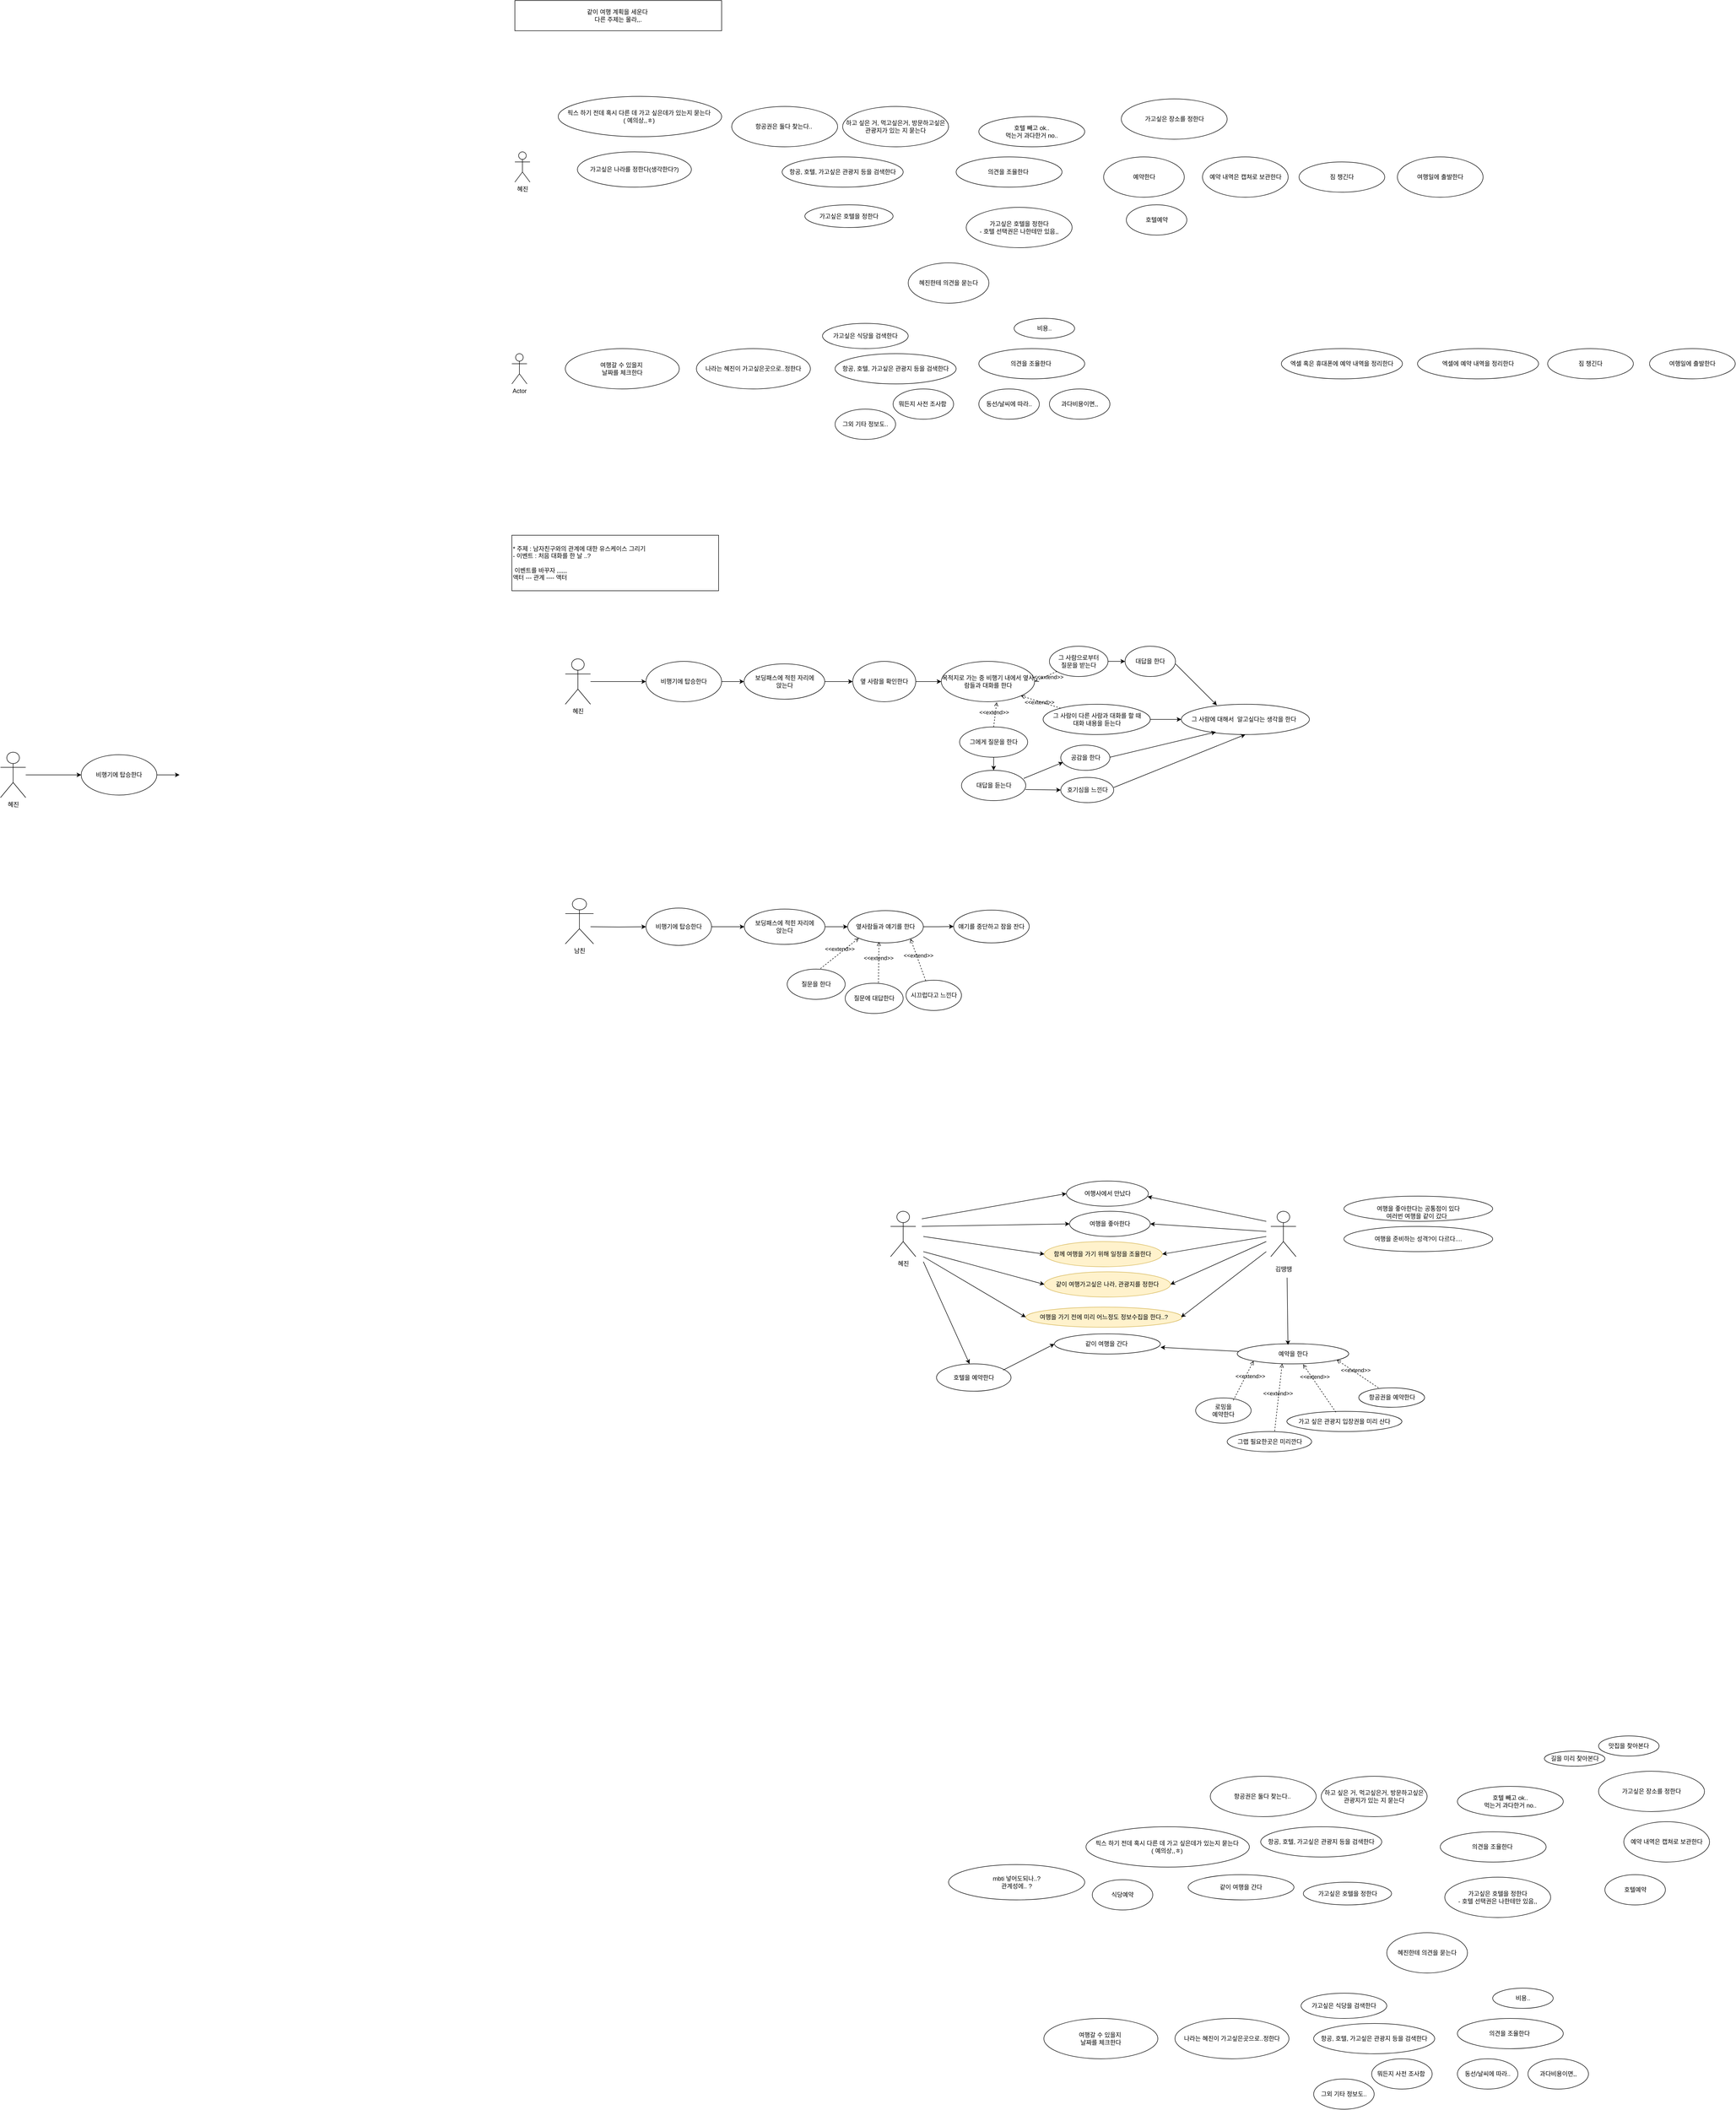 <mxfile version="21.7.5" type="github">
  <diagram name="페이지-1" id="k2FcLoicwnxRyfrrzRYV">
    <mxGraphModel dx="3382" dy="925" grid="1" gridSize="10" guides="1" tooltips="1" connect="1" arrows="1" fold="1" page="1" pageScale="1" pageWidth="827" pageHeight="1169" math="0" shadow="0">
      <root>
        <mxCell id="0" />
        <mxCell id="1" parent="0" />
        <mxCell id="rPYXtISZH8Ec6PWSo8-g-1" value="혜진" style="shape=umlActor;verticalLabelPosition=bottom;verticalAlign=top;html=1;outlineConnect=0;" parent="1" vertex="1">
          <mxGeometry x="20" y="540" width="30" height="60" as="geometry" />
        </mxCell>
        <mxCell id="rPYXtISZH8Ec6PWSo8-g-2" value="Actor" style="shape=umlActor;verticalLabelPosition=bottom;verticalAlign=top;html=1;outlineConnect=0;" parent="1" vertex="1">
          <mxGeometry x="14" y="940" width="30" height="60" as="geometry" />
        </mxCell>
        <mxCell id="RUqWmiBKXHMPYA4MpKj5-1" value="가고싶은 나라를 정한다(생각한다?)" style="ellipse;whiteSpace=wrap;html=1;" parent="1" vertex="1">
          <mxGeometry x="144" y="540" width="226" height="70" as="geometry" />
        </mxCell>
        <mxCell id="RUqWmiBKXHMPYA4MpKj5-2" value="가고싶은 호텔을 정한다&lt;br&gt;- 호텔 선택권은 나한테만 있음,," style="ellipse;whiteSpace=wrap;html=1;" parent="1" vertex="1">
          <mxGeometry x="915" y="650" width="210" height="80" as="geometry" />
        </mxCell>
        <mxCell id="RUqWmiBKXHMPYA4MpKj5-3" value="같이 여행 계획을 세운다&amp;nbsp;&lt;br&gt;다른 주제는 몰라,,." style="rounded=0;whiteSpace=wrap;html=1;" parent="1" vertex="1">
          <mxGeometry x="20" y="240" width="410" height="60" as="geometry" />
        </mxCell>
        <mxCell id="RUqWmiBKXHMPYA4MpKj5-4" value="항공권은 둘다 찾는다..&amp;nbsp;" style="ellipse;whiteSpace=wrap;html=1;" parent="1" vertex="1">
          <mxGeometry x="450" y="450" width="210" height="80" as="geometry" />
        </mxCell>
        <mxCell id="RUqWmiBKXHMPYA4MpKj5-5" value="가고싶은 호텔을 정한다" style="ellipse;whiteSpace=wrap;html=1;" parent="1" vertex="1">
          <mxGeometry x="595" y="645" width="175" height="45" as="geometry" />
        </mxCell>
        <mxCell id="RUqWmiBKXHMPYA4MpKj5-6" value="가고싶은 장소를 정한다" style="ellipse;whiteSpace=wrap;html=1;" parent="1" vertex="1">
          <mxGeometry x="1222.5" y="435" width="210" height="80" as="geometry" />
        </mxCell>
        <mxCell id="RUqWmiBKXHMPYA4MpKj5-7" value="하고 싶은 거, 먹고싶은거, 방문하고싶은 관광지가 있는 지 묻는다" style="ellipse;whiteSpace=wrap;html=1;" parent="1" vertex="1">
          <mxGeometry x="670" y="450" width="210" height="80" as="geometry" />
        </mxCell>
        <mxCell id="RUqWmiBKXHMPYA4MpKj5-8" value="픽스 하기 전데 혹시 다른 데 가고 싶은데가 있는지 묻는다&amp;nbsp;&lt;br&gt;( 예의상,,ㅎ)&amp;nbsp;" style="ellipse;whiteSpace=wrap;html=1;" parent="1" vertex="1">
          <mxGeometry x="106" y="430" width="324" height="80" as="geometry" />
        </mxCell>
        <mxCell id="RUqWmiBKXHMPYA4MpKj5-9" value="여행일에 출발한다" style="ellipse;whiteSpace=wrap;html=1;" parent="1" vertex="1">
          <mxGeometry x="1770" y="550" width="170" height="80" as="geometry" />
        </mxCell>
        <mxCell id="vMS1KnMsAedpwqnBsjD3-1" value="의견을 조율한다&amp;nbsp;" style="ellipse;whiteSpace=wrap;html=1;" parent="1" vertex="1">
          <mxGeometry x="895" y="550" width="210" height="60" as="geometry" />
        </mxCell>
        <mxCell id="vMS1KnMsAedpwqnBsjD3-2" value="항공, 호텔, 가고싶은 관광지 등을 검색한다" style="ellipse;whiteSpace=wrap;html=1;" parent="1" vertex="1">
          <mxGeometry x="550" y="550" width="240" height="60" as="geometry" />
        </mxCell>
        <mxCell id="vMS1KnMsAedpwqnBsjD3-3" value="예약한다" style="ellipse;whiteSpace=wrap;html=1;" parent="1" vertex="1">
          <mxGeometry x="1187.5" y="550" width="160" height="80" as="geometry" />
        </mxCell>
        <mxCell id="vMS1KnMsAedpwqnBsjD3-4" value="여행갈 수 있을지&amp;nbsp;&lt;br&gt;날짜를 체크한다" style="ellipse;whiteSpace=wrap;html=1;" parent="1" vertex="1">
          <mxGeometry x="120" y="930" width="226" height="80" as="geometry" />
        </mxCell>
        <mxCell id="vMS1KnMsAedpwqnBsjD3-5" value="나라는 혜진이 가고싶은곳으로..정한다" style="ellipse;whiteSpace=wrap;html=1;" parent="1" vertex="1">
          <mxGeometry x="380" y="930" width="226" height="80" as="geometry" />
        </mxCell>
        <mxCell id="vMS1KnMsAedpwqnBsjD3-6" value="항공, 호텔, 가고싶은 관광지 등을 검색한다" style="ellipse;whiteSpace=wrap;html=1;" parent="1" vertex="1">
          <mxGeometry x="655" y="940" width="240" height="60" as="geometry" />
        </mxCell>
        <mxCell id="vMS1KnMsAedpwqnBsjD3-7" value="가고싶은 식당을 검색한다" style="ellipse;whiteSpace=wrap;html=1;" parent="1" vertex="1">
          <mxGeometry x="630" y="880" width="170" height="50" as="geometry" />
        </mxCell>
        <mxCell id="vMS1KnMsAedpwqnBsjD3-8" value="혜진한테 의견을 묻는다" style="ellipse;whiteSpace=wrap;html=1;" parent="1" vertex="1">
          <mxGeometry x="800" y="760" width="160" height="80" as="geometry" />
        </mxCell>
        <mxCell id="vMS1KnMsAedpwqnBsjD3-9" value="예약을 한다" style="ellipse;whiteSpace=wrap;html=1;" parent="1" vertex="1">
          <mxGeometry x="1452.5" y="2902.52" width="221" height="40" as="geometry" />
        </mxCell>
        <mxCell id="vMS1KnMsAedpwqnBsjD3-10" value="엑셀 혹은 휴대폰에 예약 내역을 정리한다" style="ellipse;whiteSpace=wrap;html=1;" parent="1" vertex="1">
          <mxGeometry x="1540" y="930" width="240" height="60" as="geometry" />
        </mxCell>
        <mxCell id="vMS1KnMsAedpwqnBsjD3-11" value="엑셀에 예약 내역을 정리한다" style="ellipse;whiteSpace=wrap;html=1;" parent="1" vertex="1">
          <mxGeometry x="1810" y="930" width="240" height="60" as="geometry" />
        </mxCell>
        <mxCell id="vMS1KnMsAedpwqnBsjD3-12" value="그외 기타 정보도.." style="ellipse;whiteSpace=wrap;html=1;" parent="1" vertex="1">
          <mxGeometry x="655" y="1050" width="120" height="60" as="geometry" />
        </mxCell>
        <mxCell id="vMS1KnMsAedpwqnBsjD3-13" value="로밍을 &lt;br&gt;예약한다" style="ellipse;whiteSpace=wrap;html=1;" parent="1" vertex="1">
          <mxGeometry x="1370" y="3010" width="110" height="50" as="geometry" />
        </mxCell>
        <mxCell id="vMS1KnMsAedpwqnBsjD3-14" value="항공권을 예약한다" style="ellipse;whiteSpace=wrap;html=1;" parent="1" vertex="1">
          <mxGeometry x="1693.5" y="2990" width="130.5" height="38.5" as="geometry" />
        </mxCell>
        <mxCell id="vMS1KnMsAedpwqnBsjD3-15" value="식당예약" style="ellipse;whiteSpace=wrap;html=1;" parent="1" vertex="1">
          <mxGeometry x="1165.01" y="3965" width="120" height="60" as="geometry" />
        </mxCell>
        <mxCell id="vMS1KnMsAedpwqnBsjD3-16" value="가고 싶은 관광지 입장권을 미리 산다" style="ellipse;whiteSpace=wrap;html=1;" parent="1" vertex="1">
          <mxGeometry x="1550.87" y="3036.68" width="228.13" height="40" as="geometry" />
        </mxCell>
        <mxCell id="vMS1KnMsAedpwqnBsjD3-17" value="호텔예약" style="ellipse;whiteSpace=wrap;html=1;" parent="1" vertex="1">
          <mxGeometry x="1232.5" y="645" width="120" height="60" as="geometry" />
        </mxCell>
        <mxCell id="vMS1KnMsAedpwqnBsjD3-18" value="의견을 조율한다&amp;nbsp;" style="ellipse;whiteSpace=wrap;html=1;" parent="1" vertex="1">
          <mxGeometry x="940" y="930" width="210" height="60" as="geometry" />
        </mxCell>
        <mxCell id="vMS1KnMsAedpwqnBsjD3-19" value="동선/날씨에 따라.." style="ellipse;whiteSpace=wrap;html=1;" parent="1" vertex="1">
          <mxGeometry x="940" y="1010" width="120" height="60" as="geometry" />
        </mxCell>
        <mxCell id="vMS1KnMsAedpwqnBsjD3-20" value="과다비용이면,," style="ellipse;whiteSpace=wrap;html=1;" parent="1" vertex="1">
          <mxGeometry x="1080" y="1010" width="120" height="60" as="geometry" />
        </mxCell>
        <mxCell id="vMS1KnMsAedpwqnBsjD3-21" value="비용.." style="ellipse;whiteSpace=wrap;html=1;" parent="1" vertex="1">
          <mxGeometry x="1010" y="870" width="120" height="40" as="geometry" />
        </mxCell>
        <mxCell id="vMS1KnMsAedpwqnBsjD3-22" value="뭐든지 사전 조사함&amp;nbsp;" style="ellipse;whiteSpace=wrap;html=1;" parent="1" vertex="1">
          <mxGeometry x="770" y="1010" width="120" height="60" as="geometry" />
        </mxCell>
        <mxCell id="vMS1KnMsAedpwqnBsjD3-23" value="예약 내역은 캡쳐로 보관한다" style="ellipse;whiteSpace=wrap;html=1;" parent="1" vertex="1">
          <mxGeometry x="1383.5" y="550" width="170" height="80" as="geometry" />
        </mxCell>
        <mxCell id="vMS1KnMsAedpwqnBsjD3-25" value="그랩 필요한곳은 미리깐다" style="ellipse;whiteSpace=wrap;html=1;" parent="1" vertex="1">
          <mxGeometry x="1432.5" y="3076.68" width="167.5" height="40" as="geometry" />
        </mxCell>
        <mxCell id="vMS1KnMsAedpwqnBsjD3-26" value="호텔 빼고 ok..&lt;br&gt;먹는거 과다한거 no.." style="ellipse;whiteSpace=wrap;html=1;" parent="1" vertex="1">
          <mxGeometry x="940" y="470" width="210" height="60" as="geometry" />
        </mxCell>
        <mxCell id="vMS1KnMsAedpwqnBsjD3-27" value="여행일에 출발한다" style="ellipse;whiteSpace=wrap;html=1;" parent="1" vertex="1">
          <mxGeometry x="2270" y="930" width="170" height="60" as="geometry" />
        </mxCell>
        <mxCell id="vMS1KnMsAedpwqnBsjD3-28" value="짐 챙긴다" style="ellipse;whiteSpace=wrap;html=1;" parent="1" vertex="1">
          <mxGeometry x="2068" y="930" width="170" height="60" as="geometry" />
        </mxCell>
        <mxCell id="vMS1KnMsAedpwqnBsjD3-29" value="짐 챙긴다" style="ellipse;whiteSpace=wrap;html=1;" parent="1" vertex="1">
          <mxGeometry x="1575" y="560" width="170" height="60" as="geometry" />
        </mxCell>
        <mxCell id="hGHFwsr7ka3LELT5JHu7-14" value="" style="edgeStyle=orthogonalEdgeStyle;rounded=0;orthogonalLoop=1;jettySize=auto;html=1;" parent="1" source="hGHFwsr7ka3LELT5JHu7-1" target="hGHFwsr7ka3LELT5JHu7-7" edge="1">
          <mxGeometry relative="1" as="geometry" />
        </mxCell>
        <mxCell id="hGHFwsr7ka3LELT5JHu7-1" value="혜진" style="shape=umlActor;verticalLabelPosition=bottom;verticalAlign=top;html=1;outlineConnect=0;" parent="1" vertex="1">
          <mxGeometry x="120" y="1545" width="50" height="90" as="geometry" />
        </mxCell>
        <mxCell id="hGHFwsr7ka3LELT5JHu7-3" value="* 주제 : 남자친구와의 관계에 대한 유스케이스 그리기&amp;nbsp;&lt;br&gt;- 이벤트 : 처음 대화를 한 날 ..?&lt;br&gt;&lt;br&gt;&amp;nbsp;이벤트를 바꾸자 ,,,,,,&amp;nbsp;&lt;br&gt;액터 --- 관계 ---- 액터&amp;nbsp;&lt;br&gt;" style="rounded=0;whiteSpace=wrap;html=1;align=left;" parent="1" vertex="1">
          <mxGeometry x="14" y="1300" width="410" height="110" as="geometry" />
        </mxCell>
        <mxCell id="hGHFwsr7ka3LELT5JHu7-51" value="" style="edgeStyle=orthogonalEdgeStyle;rounded=0;orthogonalLoop=1;jettySize=auto;html=1;" parent="1" source="hGHFwsr7ka3LELT5JHu7-4" target="hGHFwsr7ka3LELT5JHu7-39" edge="1">
          <mxGeometry relative="1" as="geometry" />
        </mxCell>
        <mxCell id="hGHFwsr7ka3LELT5JHu7-4" value="보딩패스에 적힌 자리에&lt;br&gt;앉는다" style="ellipse;whiteSpace=wrap;html=1;" parent="1" vertex="1">
          <mxGeometry x="474.5" y="1555" width="160" height="70" as="geometry" />
        </mxCell>
        <mxCell id="hGHFwsr7ka3LELT5JHu7-6" value="목적지로 가는 중 비행기 내에서 옆사람들과 대화를 한다" style="ellipse;whiteSpace=wrap;html=1;" parent="1" vertex="1">
          <mxGeometry x="865.63" y="1550" width="185" height="80" as="geometry" />
        </mxCell>
        <mxCell id="hGHFwsr7ka3LELT5JHu7-12" value="" style="edgeStyle=orthogonalEdgeStyle;rounded=0;orthogonalLoop=1;jettySize=auto;html=1;" parent="1" source="hGHFwsr7ka3LELT5JHu7-7" target="hGHFwsr7ka3LELT5JHu7-4" edge="1">
          <mxGeometry relative="1" as="geometry" />
        </mxCell>
        <mxCell id="hGHFwsr7ka3LELT5JHu7-7" value="비행기에 탑승한다" style="ellipse;whiteSpace=wrap;html=1;" parent="1" vertex="1">
          <mxGeometry x="280" y="1550" width="150" height="80" as="geometry" />
        </mxCell>
        <mxCell id="hGHFwsr7ka3LELT5JHu7-30" value="" style="edgeStyle=orthogonalEdgeStyle;rounded=0;orthogonalLoop=1;jettySize=auto;html=1;" parent="1" source="hGHFwsr7ka3LELT5JHu7-10" target="hGHFwsr7ka3LELT5JHu7-17" edge="1">
          <mxGeometry relative="1" as="geometry" />
        </mxCell>
        <mxCell id="hGHFwsr7ka3LELT5JHu7-10" value="그에게 질문을 한다" style="ellipse;whiteSpace=wrap;html=1;" parent="1" vertex="1">
          <mxGeometry x="901.88" y="1680" width="135" height="60" as="geometry" />
        </mxCell>
        <mxCell id="hGHFwsr7ka3LELT5JHu7-11" value="남친" style="shape=umlActor;verticalLabelPosition=bottom;verticalAlign=top;html=1;outlineConnect=0;" parent="1" vertex="1">
          <mxGeometry x="120" y="2020" width="56" height="90" as="geometry" />
        </mxCell>
        <mxCell id="hGHFwsr7ka3LELT5JHu7-17" value="대답을 듣는다" style="ellipse;whiteSpace=wrap;html=1;" parent="1" vertex="1">
          <mxGeometry x="905.63" y="1766" width="127.5" height="60" as="geometry" />
        </mxCell>
        <mxCell id="hGHFwsr7ka3LELT5JHu7-18" value="공감을 한다" style="ellipse;whiteSpace=wrap;html=1;" parent="1" vertex="1">
          <mxGeometry x="1102.5" y="1716" width="97.5" height="50" as="geometry" />
        </mxCell>
        <mxCell id="hGHFwsr7ka3LELT5JHu7-19" value="호기심을 느낀다" style="ellipse;whiteSpace=wrap;html=1;" parent="1" vertex="1">
          <mxGeometry x="1102.5" y="1780" width="105" height="50" as="geometry" />
        </mxCell>
        <mxCell id="hGHFwsr7ka3LELT5JHu7-20" value="" style="edgeStyle=orthogonalEdgeStyle;rounded=0;orthogonalLoop=1;jettySize=auto;html=1;" parent="1" target="hGHFwsr7ka3LELT5JHu7-25" edge="1">
          <mxGeometry relative="1" as="geometry">
            <mxPoint x="170" y="2076" as="sourcePoint" />
          </mxGeometry>
        </mxCell>
        <mxCell id="hGHFwsr7ka3LELT5JHu7-21" value="" style="edgeStyle=orthogonalEdgeStyle;rounded=0;orthogonalLoop=1;jettySize=auto;html=1;" parent="1" source="hGHFwsr7ka3LELT5JHu7-22" target="hGHFwsr7ka3LELT5JHu7-23" edge="1">
          <mxGeometry relative="1" as="geometry" />
        </mxCell>
        <mxCell id="hGHFwsr7ka3LELT5JHu7-22" value="보딩패스에 적힌 자리에&lt;br&gt;앉는다" style="ellipse;whiteSpace=wrap;html=1;" parent="1" vertex="1">
          <mxGeometry x="475" y="2041" width="160" height="70" as="geometry" />
        </mxCell>
        <mxCell id="hGHFwsr7ka3LELT5JHu7-53" value="" style="edgeStyle=orthogonalEdgeStyle;rounded=0;orthogonalLoop=1;jettySize=auto;html=1;" parent="1" source="hGHFwsr7ka3LELT5JHu7-23" target="hGHFwsr7ka3LELT5JHu7-31" edge="1">
          <mxGeometry relative="1" as="geometry" />
        </mxCell>
        <mxCell id="hGHFwsr7ka3LELT5JHu7-23" value="옆사람들과 얘기를 한다" style="ellipse;whiteSpace=wrap;html=1;" parent="1" vertex="1">
          <mxGeometry x="680" y="2044" width="150" height="64" as="geometry" />
        </mxCell>
        <mxCell id="hGHFwsr7ka3LELT5JHu7-24" value="" style="edgeStyle=orthogonalEdgeStyle;rounded=0;orthogonalLoop=1;jettySize=auto;html=1;" parent="1" source="hGHFwsr7ka3LELT5JHu7-25" target="hGHFwsr7ka3LELT5JHu7-22" edge="1">
          <mxGeometry relative="1" as="geometry" />
        </mxCell>
        <mxCell id="hGHFwsr7ka3LELT5JHu7-25" value="비행기에 탑승한다" style="ellipse;whiteSpace=wrap;html=1;" parent="1" vertex="1">
          <mxGeometry x="280" y="2039" width="130" height="74" as="geometry" />
        </mxCell>
        <mxCell id="hGHFwsr7ka3LELT5JHu7-26" value="질문에 대답한다" style="ellipse;whiteSpace=wrap;html=1;" parent="1" vertex="1">
          <mxGeometry x="675" y="2188.02" width="115" height="60" as="geometry" />
        </mxCell>
        <mxCell id="hGHFwsr7ka3LELT5JHu7-27" value="시끄럽다고 느낀다" style="ellipse;whiteSpace=wrap;html=1;" parent="1" vertex="1">
          <mxGeometry x="795.63" y="2182" width="110" height="60" as="geometry" />
        </mxCell>
        <mxCell id="hGHFwsr7ka3LELT5JHu7-28" value="&amp;lt;&amp;lt;extend&amp;gt;&amp;gt;" style="html=1;verticalAlign=bottom;labelBackgroundColor=none;endArrow=open;endFill=0;dashed=1;rounded=0;entryX=0.594;entryY=1.012;entryDx=0;entryDy=0;entryPerimeter=0;exitX=0.5;exitY=0;exitDx=0;exitDy=0;" parent="1" source="hGHFwsr7ka3LELT5JHu7-10" target="hGHFwsr7ka3LELT5JHu7-6" edge="1">
          <mxGeometry x="-0.194" y="2" width="160" relative="1" as="geometry">
            <mxPoint x="960.63" y="1674" as="sourcePoint" />
            <mxPoint x="1120.63" y="1674" as="targetPoint" />
            <mxPoint as="offset" />
          </mxGeometry>
        </mxCell>
        <mxCell id="hGHFwsr7ka3LELT5JHu7-31" value="얘기를 중단하고 잠을 잔다" style="ellipse;whiteSpace=wrap;html=1;" parent="1" vertex="1">
          <mxGeometry x="890" y="2043" width="150" height="65" as="geometry" />
        </mxCell>
        <mxCell id="hGHFwsr7ka3LELT5JHu7-43" value="" style="edgeStyle=orthogonalEdgeStyle;rounded=0;orthogonalLoop=1;jettySize=auto;html=1;" parent="1" source="hGHFwsr7ka3LELT5JHu7-32" target="hGHFwsr7ka3LELT5JHu7-33" edge="1">
          <mxGeometry relative="1" as="geometry" />
        </mxCell>
        <mxCell id="hGHFwsr7ka3LELT5JHu7-32" value="그 사람으로부터 &lt;br&gt;질문을 받는다" style="ellipse;whiteSpace=wrap;html=1;" parent="1" vertex="1">
          <mxGeometry x="1080" y="1520" width="116.25" height="60" as="geometry" />
        </mxCell>
        <mxCell id="hGHFwsr7ka3LELT5JHu7-33" value="대답을 한다" style="ellipse;whiteSpace=wrap;html=1;" parent="1" vertex="1">
          <mxGeometry x="1230" y="1520" width="100" height="60" as="geometry" />
        </mxCell>
        <mxCell id="hGHFwsr7ka3LELT5JHu7-47" value="" style="edgeStyle=orthogonalEdgeStyle;rounded=0;orthogonalLoop=1;jettySize=auto;html=1;" parent="1" source="hGHFwsr7ka3LELT5JHu7-35" target="hGHFwsr7ka3LELT5JHu7-42" edge="1">
          <mxGeometry relative="1" as="geometry" />
        </mxCell>
        <mxCell id="hGHFwsr7ka3LELT5JHu7-35" value="그 사람이 다른 사람과 대화를 할 때 &lt;br&gt;대화 내용을 듣는다" style="ellipse;whiteSpace=wrap;html=1;" parent="1" vertex="1">
          <mxGeometry x="1067.5" y="1635" width="212.5" height="60" as="geometry" />
        </mxCell>
        <mxCell id="hGHFwsr7ka3LELT5JHu7-52" value="" style="edgeStyle=orthogonalEdgeStyle;rounded=0;orthogonalLoop=1;jettySize=auto;html=1;" parent="1" source="hGHFwsr7ka3LELT5JHu7-39" target="hGHFwsr7ka3LELT5JHu7-6" edge="1">
          <mxGeometry relative="1" as="geometry" />
        </mxCell>
        <mxCell id="hGHFwsr7ka3LELT5JHu7-39" value="옆 사람을 확인한다" style="ellipse;whiteSpace=wrap;html=1;" parent="1" vertex="1">
          <mxGeometry x="690" y="1550" width="125" height="80" as="geometry" />
        </mxCell>
        <mxCell id="hGHFwsr7ka3LELT5JHu7-40" value="&amp;lt;&amp;lt;extend&amp;gt;&amp;gt;" style="html=1;verticalAlign=bottom;labelBackgroundColor=none;endArrow=open;endFill=0;dashed=1;rounded=0;entryX=1;entryY=0.5;entryDx=0;entryDy=0;" parent="1" source="hGHFwsr7ka3LELT5JHu7-32" target="hGHFwsr7ka3LELT5JHu7-6" edge="1">
          <mxGeometry x="-0.006" y="11" width="160" relative="1" as="geometry">
            <mxPoint x="1108.75" y="1645" as="sourcePoint" />
            <mxPoint x="1047.75" y="1596" as="targetPoint" />
            <mxPoint x="1" as="offset" />
          </mxGeometry>
        </mxCell>
        <mxCell id="hGHFwsr7ka3LELT5JHu7-41" value="&amp;lt;&amp;lt;extend&amp;gt;&amp;gt;" style="html=1;verticalAlign=bottom;labelBackgroundColor=none;endArrow=open;endFill=0;dashed=1;rounded=0;entryX=1;entryY=1;entryDx=0;entryDy=0;" parent="1" source="hGHFwsr7ka3LELT5JHu7-35" target="hGHFwsr7ka3LELT5JHu7-6" edge="1">
          <mxGeometry x="-0.008" y="10" width="160" relative="1" as="geometry">
            <mxPoint x="1001" y="1599" as="sourcePoint" />
            <mxPoint x="940" y="1550" as="targetPoint" />
            <mxPoint as="offset" />
          </mxGeometry>
        </mxCell>
        <mxCell id="hGHFwsr7ka3LELT5JHu7-42" value="그 사람에 대해서&amp;nbsp; 알고싶다는 생각을 한다&amp;nbsp;&amp;nbsp;" style="ellipse;whiteSpace=wrap;html=1;" parent="1" vertex="1">
          <mxGeometry x="1341.5" y="1635" width="254" height="60" as="geometry" />
        </mxCell>
        <mxCell id="hGHFwsr7ka3LELT5JHu7-45" value="" style="endArrow=classic;html=1;rounded=0;entryX=0;entryY=0.5;entryDx=0;entryDy=0;exitX=0.74;exitY=0.9;exitDx=0;exitDy=0;exitPerimeter=0;" parent="1" target="hGHFwsr7ka3LELT5JHu7-19" edge="1">
          <mxGeometry width="50" height="50" relative="1" as="geometry">
            <mxPoint x="1032.48" y="1804" as="sourcePoint" />
            <mxPoint x="1082.5" y="1864" as="targetPoint" />
          </mxGeometry>
        </mxCell>
        <mxCell id="hGHFwsr7ka3LELT5JHu7-46" value="" style="endArrow=classic;html=1;rounded=0;exitX=0.968;exitY=0.267;exitDx=0;exitDy=0;exitPerimeter=0;entryX=0.046;entryY=0.68;entryDx=0;entryDy=0;entryPerimeter=0;" parent="1" source="hGHFwsr7ka3LELT5JHu7-17" target="hGHFwsr7ka3LELT5JHu7-18" edge="1">
          <mxGeometry width="50" height="50" relative="1" as="geometry">
            <mxPoint x="1136.338" y="1700" as="sourcePoint" />
            <mxPoint x="1114.37" y="1734" as="targetPoint" />
          </mxGeometry>
        </mxCell>
        <mxCell id="hGHFwsr7ka3LELT5JHu7-48" value="" style="endArrow=classic;html=1;rounded=0;entryX=0.27;entryY=0.917;entryDx=0;entryDy=0;entryPerimeter=0;" parent="1" target="hGHFwsr7ka3LELT5JHu7-42" edge="1">
          <mxGeometry width="50" height="50" relative="1" as="geometry">
            <mxPoint x="1200" y="1740" as="sourcePoint" />
            <mxPoint x="1250" y="1690" as="targetPoint" />
          </mxGeometry>
        </mxCell>
        <mxCell id="hGHFwsr7ka3LELT5JHu7-49" value="" style="endArrow=classic;html=1;rounded=0;entryX=0.5;entryY=1;entryDx=0;entryDy=0;" parent="1" target="hGHFwsr7ka3LELT5JHu7-42" edge="1">
          <mxGeometry width="50" height="50" relative="1" as="geometry">
            <mxPoint x="1207.5" y="1800" as="sourcePoint" />
            <mxPoint x="1417.5" y="1750" as="targetPoint" />
          </mxGeometry>
        </mxCell>
        <mxCell id="hGHFwsr7ka3LELT5JHu7-50" value="" style="endArrow=classic;html=1;rounded=0;entryX=0.278;entryY=0.033;entryDx=0;entryDy=0;entryPerimeter=0;" parent="1" target="hGHFwsr7ka3LELT5JHu7-42" edge="1">
          <mxGeometry width="50" height="50" relative="1" as="geometry">
            <mxPoint x="1330" y="1555" as="sourcePoint" />
            <mxPoint x="1380" y="1505" as="targetPoint" />
          </mxGeometry>
        </mxCell>
        <mxCell id="hGHFwsr7ka3LELT5JHu7-55" value="&amp;lt;&amp;lt;extend&amp;gt;&amp;gt;" style="html=1;verticalAlign=bottom;labelBackgroundColor=none;endArrow=open;endFill=0;dashed=1;rounded=0;entryX=0.413;entryY=0.969;entryDx=0;entryDy=0;entryPerimeter=0;exitX=0.574;exitY=-0.017;exitDx=0;exitDy=0;exitPerimeter=0;" parent="1" source="hGHFwsr7ka3LELT5JHu7-26" target="hGHFwsr7ka3LELT5JHu7-23" edge="1">
          <mxGeometry width="160" relative="1" as="geometry">
            <mxPoint x="705" y="2188.02" as="sourcePoint" />
            <mxPoint x="754.95" y="2108.004" as="targetPoint" />
          </mxGeometry>
        </mxCell>
        <mxCell id="hGHFwsr7ka3LELT5JHu7-56" value="&amp;lt;&amp;lt;extend&amp;gt;&amp;gt;" style="html=1;verticalAlign=bottom;labelBackgroundColor=none;endArrow=open;endFill=0;dashed=1;rounded=0;entryX=0.333;entryY=1.031;entryDx=0;entryDy=0;entryPerimeter=0;exitX=0.355;exitY=0.017;exitDx=0;exitDy=0;exitPerimeter=0;" parent="1" source="hGHFwsr7ka3LELT5JHu7-27" edge="1">
          <mxGeometry width="160" relative="1" as="geometry">
            <mxPoint x="835.63" y="2182" as="sourcePoint" />
            <mxPoint x="804.63" y="2100" as="targetPoint" />
          </mxGeometry>
        </mxCell>
        <mxCell id="hGHFwsr7ka3LELT5JHu7-57" value="질문을 한다" style="ellipse;whiteSpace=wrap;html=1;" parent="1" vertex="1">
          <mxGeometry x="560" y="2160" width="115" height="60" as="geometry" />
        </mxCell>
        <mxCell id="hGHFwsr7ka3LELT5JHu7-58" value="&amp;lt;&amp;lt;extend&amp;gt;&amp;gt;" style="html=1;verticalAlign=bottom;labelBackgroundColor=none;endArrow=open;endFill=0;dashed=1;rounded=0;entryX=0;entryY=1;entryDx=0;entryDy=0;exitX=0.574;exitY=-0.017;exitDx=0;exitDy=0;exitPerimeter=0;" parent="1" source="hGHFwsr7ka3LELT5JHu7-57" target="hGHFwsr7ka3LELT5JHu7-23" edge="1">
          <mxGeometry width="160" relative="1" as="geometry">
            <mxPoint x="615" y="2160" as="sourcePoint" />
            <mxPoint x="665" y="2080" as="targetPoint" />
          </mxGeometry>
        </mxCell>
        <mxCell id="sgVWATZ6JxTvrlaYK0Lv-1" value="" style="edgeStyle=orthogonalEdgeStyle;rounded=0;orthogonalLoop=1;jettySize=auto;html=1;" parent="1" source="sgVWATZ6JxTvrlaYK0Lv-2" target="sgVWATZ6JxTvrlaYK0Lv-4" edge="1">
          <mxGeometry relative="1" as="geometry" />
        </mxCell>
        <mxCell id="sgVWATZ6JxTvrlaYK0Lv-2" value="혜진" style="shape=umlActor;verticalLabelPosition=bottom;verticalAlign=top;html=1;outlineConnect=0;" parent="1" vertex="1">
          <mxGeometry x="-1000" y="1730" width="50" height="90" as="geometry" />
        </mxCell>
        <mxCell id="sgVWATZ6JxTvrlaYK0Lv-3" value="" style="edgeStyle=orthogonalEdgeStyle;rounded=0;orthogonalLoop=1;jettySize=auto;html=1;" parent="1" source="sgVWATZ6JxTvrlaYK0Lv-4" edge="1">
          <mxGeometry relative="1" as="geometry">
            <mxPoint x="-645" y="1775" as="targetPoint" />
          </mxGeometry>
        </mxCell>
        <mxCell id="sgVWATZ6JxTvrlaYK0Lv-4" value="비행기에 탑승한다" style="ellipse;whiteSpace=wrap;html=1;" parent="1" vertex="1">
          <mxGeometry x="-840" y="1735" width="150" height="80" as="geometry" />
        </mxCell>
        <mxCell id="sgVWATZ6JxTvrlaYK0Lv-6" value="혜진" style="shape=umlActor;verticalLabelPosition=bottom;verticalAlign=top;html=1;outlineConnect=0;" parent="1" vertex="1">
          <mxGeometry x="765" y="2640" width="50" height="90" as="geometry" />
        </mxCell>
        <mxCell id="sgVWATZ6JxTvrlaYK0Lv-8" value="여행을 좋아한다" style="ellipse;whiteSpace=wrap;html=1;" parent="1" vertex="1">
          <mxGeometry x="1120" y="2640" width="160" height="50" as="geometry" />
        </mxCell>
        <mxCell id="sgVWATZ6JxTvrlaYK0Lv-12" value="" style="shape=umlActor;verticalLabelPosition=bottom;verticalAlign=top;html=1;outlineConnect=0;" parent="1" vertex="1">
          <mxGeometry x="1519" y="2640" width="50" height="90" as="geometry" />
        </mxCell>
        <mxCell id="sgVWATZ6JxTvrlaYK0Lv-13" value="함께 여행을 가기 위해 일정을 조율한다&amp;nbsp;" style="ellipse;whiteSpace=wrap;html=1;fillColor=#fff2cc;strokeColor=#d6b656;" parent="1" vertex="1">
          <mxGeometry x="1070" y="2700" width="233.75" height="50" as="geometry" />
        </mxCell>
        <mxCell id="sgVWATZ6JxTvrlaYK0Lv-14" value="mbti 넣어도되나..? &lt;br&gt;관계성에.. ?" style="ellipse;whiteSpace=wrap;html=1;" parent="1" vertex="1">
          <mxGeometry x="880" y="3935" width="270" height="70" as="geometry" />
        </mxCell>
        <mxCell id="sgVWATZ6JxTvrlaYK0Lv-15" value="같이 여행가고싶은 나라, 관광지를 정한다" style="ellipse;whiteSpace=wrap;html=1;fillColor=#fff2cc;strokeColor=#d6b656;" parent="1" vertex="1">
          <mxGeometry x="1070" y="2760" width="250" height="50" as="geometry" />
        </mxCell>
        <mxCell id="sgVWATZ6JxTvrlaYK0Lv-16" value="가고싶은 호텔을 정한다&lt;br&gt;- 호텔 선택권은 나한테만 있음,," style="ellipse;whiteSpace=wrap;html=1;" parent="1" vertex="1">
          <mxGeometry x="1864.01" y="3960" width="210" height="80" as="geometry" />
        </mxCell>
        <mxCell id="sgVWATZ6JxTvrlaYK0Lv-17" value="항공권은 둘다 찾는다..&amp;nbsp;" style="ellipse;whiteSpace=wrap;html=1;" parent="1" vertex="1">
          <mxGeometry x="1399.01" y="3760" width="210" height="80" as="geometry" />
        </mxCell>
        <mxCell id="sgVWATZ6JxTvrlaYK0Lv-18" value="가고싶은 호텔을 정한다" style="ellipse;whiteSpace=wrap;html=1;" parent="1" vertex="1">
          <mxGeometry x="1583.51" y="3970" width="175" height="45" as="geometry" />
        </mxCell>
        <mxCell id="sgVWATZ6JxTvrlaYK0Lv-19" value="가고싶은 장소를 정한다" style="ellipse;whiteSpace=wrap;html=1;" parent="1" vertex="1">
          <mxGeometry x="2169.01" y="3750" width="210" height="80" as="geometry" />
        </mxCell>
        <mxCell id="sgVWATZ6JxTvrlaYK0Lv-20" value="하고 싶은 거, 먹고싶은거, 방문하고싶은 관광지가 있는 지 묻는다" style="ellipse;whiteSpace=wrap;html=1;" parent="1" vertex="1">
          <mxGeometry x="1619.01" y="3760" width="210" height="80" as="geometry" />
        </mxCell>
        <mxCell id="sgVWATZ6JxTvrlaYK0Lv-21" value="픽스 하기 전데 혹시 다른 데 가고 싶은데가 있는지 묻는다&amp;nbsp;&lt;br&gt;( 예의상,,ㅎ)&amp;nbsp;" style="ellipse;whiteSpace=wrap;html=1;" parent="1" vertex="1">
          <mxGeometry x="1152.51" y="3860" width="324" height="80" as="geometry" />
        </mxCell>
        <mxCell id="sgVWATZ6JxTvrlaYK0Lv-22" value="의견을 조율한다&amp;nbsp;" style="ellipse;whiteSpace=wrap;html=1;" parent="1" vertex="1">
          <mxGeometry x="1855.01" y="3870" width="210" height="60" as="geometry" />
        </mxCell>
        <mxCell id="sgVWATZ6JxTvrlaYK0Lv-23" value="항공, 호텔, 가고싶은 관광지 등을 검색한다" style="ellipse;whiteSpace=wrap;html=1;" parent="1" vertex="1">
          <mxGeometry x="1499.01" y="3860" width="240" height="60" as="geometry" />
        </mxCell>
        <mxCell id="sgVWATZ6JxTvrlaYK0Lv-24" value="맛집을 찾아본다" style="ellipse;whiteSpace=wrap;html=1;" parent="1" vertex="1">
          <mxGeometry x="2169.01" y="3680" width="120" height="40" as="geometry" />
        </mxCell>
        <mxCell id="sgVWATZ6JxTvrlaYK0Lv-25" value="여행갈 수 있을지&amp;nbsp;&lt;br&gt;날짜를 체크한다" style="ellipse;whiteSpace=wrap;html=1;" parent="1" vertex="1">
          <mxGeometry x="1069.01" y="4240" width="226" height="80" as="geometry" />
        </mxCell>
        <mxCell id="sgVWATZ6JxTvrlaYK0Lv-26" value="나라는 혜진이 가고싶은곳으로..정한다" style="ellipse;whiteSpace=wrap;html=1;" parent="1" vertex="1">
          <mxGeometry x="1329.01" y="4240" width="226" height="80" as="geometry" />
        </mxCell>
        <mxCell id="sgVWATZ6JxTvrlaYK0Lv-27" value="항공, 호텔, 가고싶은 관광지 등을 검색한다" style="ellipse;whiteSpace=wrap;html=1;" parent="1" vertex="1">
          <mxGeometry x="1604.01" y="4250" width="240" height="60" as="geometry" />
        </mxCell>
        <mxCell id="sgVWATZ6JxTvrlaYK0Lv-28" value="가고싶은 식당을 검색한다" style="ellipse;whiteSpace=wrap;html=1;" parent="1" vertex="1">
          <mxGeometry x="1579.01" y="4190" width="170" height="50" as="geometry" />
        </mxCell>
        <mxCell id="sgVWATZ6JxTvrlaYK0Lv-29" value="혜진한테 의견을 묻는다" style="ellipse;whiteSpace=wrap;html=1;" parent="1" vertex="1">
          <mxGeometry x="1749.01" y="4070" width="160" height="80" as="geometry" />
        </mxCell>
        <mxCell id="sgVWATZ6JxTvrlaYK0Lv-31" value="그외 기타 정보도.." style="ellipse;whiteSpace=wrap;html=1;" parent="1" vertex="1">
          <mxGeometry x="1604.01" y="4360" width="120" height="60" as="geometry" />
        </mxCell>
        <mxCell id="sgVWATZ6JxTvrlaYK0Lv-36" value="호텔예약" style="ellipse;whiteSpace=wrap;html=1;" parent="1" vertex="1">
          <mxGeometry x="2181.51" y="3955" width="120" height="60" as="geometry" />
        </mxCell>
        <mxCell id="sgVWATZ6JxTvrlaYK0Lv-37" value="의견을 조율한다&amp;nbsp;" style="ellipse;whiteSpace=wrap;html=1;" parent="1" vertex="1">
          <mxGeometry x="1889.01" y="4240" width="210" height="60" as="geometry" />
        </mxCell>
        <mxCell id="sgVWATZ6JxTvrlaYK0Lv-38" value="동선/날씨에 따라.." style="ellipse;whiteSpace=wrap;html=1;" parent="1" vertex="1">
          <mxGeometry x="1889.01" y="4320" width="120" height="60" as="geometry" />
        </mxCell>
        <mxCell id="sgVWATZ6JxTvrlaYK0Lv-39" value="과다비용이면,," style="ellipse;whiteSpace=wrap;html=1;" parent="1" vertex="1">
          <mxGeometry x="2029.01" y="4320" width="120" height="60" as="geometry" />
        </mxCell>
        <mxCell id="sgVWATZ6JxTvrlaYK0Lv-40" value="비용.." style="ellipse;whiteSpace=wrap;html=1;" parent="1" vertex="1">
          <mxGeometry x="1959.01" y="4180" width="120" height="40" as="geometry" />
        </mxCell>
        <mxCell id="sgVWATZ6JxTvrlaYK0Lv-41" value="뭐든지 사전 조사함&amp;nbsp;" style="ellipse;whiteSpace=wrap;html=1;" parent="1" vertex="1">
          <mxGeometry x="1719.01" y="4320" width="120" height="60" as="geometry" />
        </mxCell>
        <mxCell id="sgVWATZ6JxTvrlaYK0Lv-42" value="예약 내역은 캡쳐로 보관한다" style="ellipse;whiteSpace=wrap;html=1;" parent="1" vertex="1">
          <mxGeometry x="2219.01" y="3850" width="170" height="80" as="geometry" />
        </mxCell>
        <mxCell id="sgVWATZ6JxTvrlaYK0Lv-44" value="호텔 빼고 ok..&lt;br&gt;먹는거 과다한거 no.." style="ellipse;whiteSpace=wrap;html=1;" parent="1" vertex="1">
          <mxGeometry x="1889.01" y="3780" width="210" height="60" as="geometry" />
        </mxCell>
        <mxCell id="sgVWATZ6JxTvrlaYK0Lv-49" value="" style="endArrow=classic;html=1;rounded=0;entryX=1;entryY=0.5;entryDx=0;entryDy=0;" parent="1" target="sgVWATZ6JxTvrlaYK0Lv-13" edge="1">
          <mxGeometry width="50" height="50" relative="1" as="geometry">
            <mxPoint x="1510" y="2690" as="sourcePoint" />
            <mxPoint x="1290" y="2725" as="targetPoint" />
          </mxGeometry>
        </mxCell>
        <mxCell id="QJud6W6xu0s6SGxcJHe4-3" value="" style="endArrow=classic;html=1;rounded=0;entryX=0;entryY=0.5;entryDx=0;entryDy=0;" edge="1" parent="1" target="sgVWATZ6JxTvrlaYK0Lv-13">
          <mxGeometry width="50" height="50" relative="1" as="geometry">
            <mxPoint x="830" y="2690" as="sourcePoint" />
            <mxPoint x="1100" y="2720" as="targetPoint" />
          </mxGeometry>
        </mxCell>
        <mxCell id="QJud6W6xu0s6SGxcJHe4-4" value="" style="endArrow=classic;html=1;rounded=0;entryX=1;entryY=0.5;entryDx=0;entryDy=0;" edge="1" parent="1" target="sgVWATZ6JxTvrlaYK0Lv-15">
          <mxGeometry width="50" height="50" relative="1" as="geometry">
            <mxPoint x="1510" y="2700" as="sourcePoint" />
            <mxPoint x="1290" y="2785" as="targetPoint" />
          </mxGeometry>
        </mxCell>
        <mxCell id="QJud6W6xu0s6SGxcJHe4-5" value="" style="endArrow=classic;html=1;rounded=0;entryX=0;entryY=0.5;entryDx=0;entryDy=0;" edge="1" parent="1" target="sgVWATZ6JxTvrlaYK0Lv-15">
          <mxGeometry width="50" height="50" relative="1" as="geometry">
            <mxPoint x="830" y="2720" as="sourcePoint" />
            <mxPoint x="1100" y="2740" as="targetPoint" />
          </mxGeometry>
        </mxCell>
        <mxCell id="QJud6W6xu0s6SGxcJHe4-6" value="" style="endArrow=classic;html=1;rounded=0;entryX=0;entryY=0.5;entryDx=0;entryDy=0;" edge="1" parent="1" target="sgVWATZ6JxTvrlaYK0Lv-8">
          <mxGeometry width="50" height="50" relative="1" as="geometry">
            <mxPoint x="827" y="2670" as="sourcePoint" />
            <mxPoint x="1107" y="2705" as="targetPoint" />
          </mxGeometry>
        </mxCell>
        <mxCell id="QJud6W6xu0s6SGxcJHe4-7" value="" style="endArrow=classic;html=1;rounded=0;entryX=1;entryY=0.5;entryDx=0;entryDy=0;" edge="1" parent="1" target="sgVWATZ6JxTvrlaYK0Lv-8">
          <mxGeometry width="50" height="50" relative="1" as="geometry">
            <mxPoint x="1510" y="2680" as="sourcePoint" />
            <mxPoint x="1270" y="2655" as="targetPoint" />
          </mxGeometry>
        </mxCell>
        <mxCell id="QJud6W6xu0s6SGxcJHe4-8" value="" style="endArrow=classic;html=1;rounded=0;entryX=0.455;entryY=0.062;entryDx=0;entryDy=0;entryPerimeter=0;exitX=0.622;exitY=1.056;exitDx=0;exitDy=0;exitPerimeter=0;" edge="1" parent="1" source="QJud6W6xu0s6SGxcJHe4-12" target="vMS1KnMsAedpwqnBsjD3-9">
          <mxGeometry width="50" height="50" relative="1" as="geometry">
            <mxPoint x="1510" y="2750" as="sourcePoint" />
            <mxPoint x="1314" y="2930" as="targetPoint" />
          </mxGeometry>
        </mxCell>
        <mxCell id="QJud6W6xu0s6SGxcJHe4-12" value="김땡땡" style="text;html=1;align=center;verticalAlign=middle;resizable=0;points=[];autosize=1;strokeColor=none;fillColor=none;" vertex="1" parent="1">
          <mxGeometry x="1514" y="2740" width="60" height="30" as="geometry" />
        </mxCell>
        <mxCell id="QJud6W6xu0s6SGxcJHe4-13" value="&amp;lt;&amp;lt;extend&amp;gt;&amp;gt;" style="html=1;verticalAlign=bottom;labelBackgroundColor=none;endArrow=open;endFill=0;dashed=1;rounded=0;exitX=0.426;exitY=0.042;exitDx=0;exitDy=0;entryX=0.59;entryY=1.02;entryDx=0;entryDy=0;entryPerimeter=0;exitPerimeter=0;" edge="1" parent="1" source="vMS1KnMsAedpwqnBsjD3-16" target="vMS1KnMsAedpwqnBsjD3-9">
          <mxGeometry x="0.303" width="160" relative="1" as="geometry">
            <mxPoint x="1651.37" y="2851.68" as="sourcePoint" />
            <mxPoint x="1572.61" y="2961.68" as="targetPoint" />
            <mxPoint as="offset" />
          </mxGeometry>
        </mxCell>
        <mxCell id="QJud6W6xu0s6SGxcJHe4-14" value="&amp;lt;&amp;lt;extend&amp;gt;&amp;gt;" style="html=1;verticalAlign=bottom;labelBackgroundColor=none;endArrow=open;endFill=0;dashed=1;rounded=0;entryX=0.403;entryY=0.988;entryDx=0;entryDy=0;entryPerimeter=0;exitX=0.562;exitY=-0.021;exitDx=0;exitDy=0;exitPerimeter=0;" edge="1" parent="1" source="vMS1KnMsAedpwqnBsjD3-25" target="vMS1KnMsAedpwqnBsjD3-9">
          <mxGeometry x="-0.019" y="1" width="160" relative="1" as="geometry">
            <mxPoint x="1531.37" y="3001.68" as="sourcePoint" />
            <mxPoint x="1514.47" y="2964.2" as="targetPoint" />
            <mxPoint as="offset" />
          </mxGeometry>
        </mxCell>
        <mxCell id="QJud6W6xu0s6SGxcJHe4-15" value="&amp;lt;&amp;lt;extend&amp;gt;&amp;gt;" style="html=1;verticalAlign=bottom;labelBackgroundColor=none;endArrow=open;endFill=0;dashed=1;rounded=0;entryX=0;entryY=1;entryDx=0;entryDy=0;exitX=0.678;exitY=0.097;exitDx=0;exitDy=0;exitPerimeter=0;" edge="1" parent="1" source="vMS1KnMsAedpwqnBsjD3-13" target="vMS1KnMsAedpwqnBsjD3-9">
          <mxGeometry x="0.136" y="-12" width="160" relative="1" as="geometry">
            <mxPoint x="1461.37" y="2981.68" as="sourcePoint" />
            <mxPoint x="1457.86" y="2955.84" as="targetPoint" />
            <mxPoint as="offset" />
          </mxGeometry>
        </mxCell>
        <mxCell id="QJud6W6xu0s6SGxcJHe4-17" value="&amp;lt;&amp;lt;extend&amp;gt;&amp;gt;" style="html=1;verticalAlign=bottom;labelBackgroundColor=none;endArrow=open;endFill=0;dashed=1;rounded=0;entryX=0.893;entryY=0.8;entryDx=0;entryDy=0;exitX=0.299;exitY=0;exitDx=0;exitDy=0;exitPerimeter=0;entryPerimeter=0;" edge="1" parent="1" source="vMS1KnMsAedpwqnBsjD3-14" target="vMS1KnMsAedpwqnBsjD3-9">
          <mxGeometry x="0.054" y="4" width="160" relative="1" as="geometry">
            <mxPoint x="1673.082" y="2997.532" as="sourcePoint" />
            <mxPoint x="1605.08" y="2950.0" as="targetPoint" />
            <mxPoint as="offset" />
          </mxGeometry>
        </mxCell>
        <mxCell id="QJud6W6xu0s6SGxcJHe4-19" value="같이 여행을 간다&amp;nbsp;" style="ellipse;whiteSpace=wrap;html=1;" vertex="1" parent="1">
          <mxGeometry x="1090" y="2883" width="210" height="40" as="geometry" />
        </mxCell>
        <mxCell id="QJud6W6xu0s6SGxcJHe4-22" value="같이 여행을 간다" style="ellipse;whiteSpace=wrap;html=1;" vertex="1" parent="1">
          <mxGeometry x="1355.01" y="3955" width="210" height="50" as="geometry" />
        </mxCell>
        <mxCell id="QJud6W6xu0s6SGxcJHe4-23" value="호텔을 예약한다" style="ellipse;whiteSpace=wrap;html=1;" vertex="1" parent="1">
          <mxGeometry x="856.11" y="2942.52" width="147.77" height="54.16" as="geometry" />
        </mxCell>
        <mxCell id="QJud6W6xu0s6SGxcJHe4-25" value="" style="endArrow=classic;html=1;rounded=0;entryX=0.443;entryY=0;entryDx=0;entryDy=0;entryPerimeter=0;" edge="1" parent="1" target="QJud6W6xu0s6SGxcJHe4-23">
          <mxGeometry width="50" height="50" relative="1" as="geometry">
            <mxPoint x="830" y="2740" as="sourcePoint" />
            <mxPoint x="1080" y="2805" as="targetPoint" />
          </mxGeometry>
        </mxCell>
        <mxCell id="QJud6W6xu0s6SGxcJHe4-26" value="" style="endArrow=classic;html=1;rounded=0;exitX=0.014;exitY=0.383;exitDx=0;exitDy=0;exitPerimeter=0;entryX=1.002;entryY=0.667;entryDx=0;entryDy=0;entryPerimeter=0;" edge="1" parent="1" source="vMS1KnMsAedpwqnBsjD3-9" target="QJud6W6xu0s6SGxcJHe4-19">
          <mxGeometry width="50" height="50" relative="1" as="geometry">
            <mxPoint x="1480" y="2938" as="sourcePoint" />
            <mxPoint x="1290" y="2868" as="targetPoint" />
          </mxGeometry>
        </mxCell>
        <mxCell id="QJud6W6xu0s6SGxcJHe4-27" value="" style="endArrow=classic;html=1;rounded=0;entryX=0;entryY=0.5;entryDx=0;entryDy=0;exitX=0.893;exitY=0.23;exitDx=0;exitDy=0;exitPerimeter=0;" edge="1" parent="1" source="QJud6W6xu0s6SGxcJHe4-23" target="QJud6W6xu0s6SGxcJHe4-19">
          <mxGeometry width="50" height="50" relative="1" as="geometry">
            <mxPoint x="995" y="2951.68" as="sourcePoint" />
            <mxPoint x="1045" y="2901.68" as="targetPoint" />
          </mxGeometry>
        </mxCell>
        <mxCell id="QJud6W6xu0s6SGxcJHe4-29" value="&lt;br&gt;여행을 좋아한다는 공통점이 있다&lt;br&gt;여러번 여행을 같이 갔다&amp;nbsp;&amp;nbsp;" style="ellipse;whiteSpace=wrap;html=1;" vertex="1" parent="1">
          <mxGeometry x="1664.01" y="2610" width="295" height="50" as="geometry" />
        </mxCell>
        <mxCell id="QJud6W6xu0s6SGxcJHe4-30" value="여행을 가기 전에 미리 어느정도 정보수집을 한다..?" style="ellipse;whiteSpace=wrap;html=1;fillColor=#fff2cc;strokeColor=#d6b656;" vertex="1" parent="1">
          <mxGeometry x="1033.13" y="2830" width="310" height="40" as="geometry" />
        </mxCell>
        <mxCell id="QJud6W6xu0s6SGxcJHe4-32" value="길을 미리 찾아본다" style="ellipse;whiteSpace=wrap;html=1;" vertex="1" parent="1">
          <mxGeometry x="2061.51" y="3710" width="120" height="30" as="geometry" />
        </mxCell>
        <mxCell id="QJud6W6xu0s6SGxcJHe4-33" value="" style="endArrow=classic;html=1;rounded=0;entryX=1;entryY=0.5;entryDx=0;entryDy=0;" edge="1" parent="1">
          <mxGeometry width="50" height="50" relative="1" as="geometry">
            <mxPoint x="1510" y="2720" as="sourcePoint" />
            <mxPoint x="1341" y="2850" as="targetPoint" />
          </mxGeometry>
        </mxCell>
        <mxCell id="QJud6W6xu0s6SGxcJHe4-34" value="" style="endArrow=classic;html=1;rounded=0;entryX=0;entryY=0.5;entryDx=0;entryDy=0;" edge="1" parent="1" target="QJud6W6xu0s6SGxcJHe4-30">
          <mxGeometry width="50" height="50" relative="1" as="geometry">
            <mxPoint x="830" y="2730" as="sourcePoint" />
            <mxPoint x="1080" y="2795" as="targetPoint" />
          </mxGeometry>
        </mxCell>
        <mxCell id="QJud6W6xu0s6SGxcJHe4-35" value="여행사에서 만났다&lt;br&gt;" style="ellipse;whiteSpace=wrap;html=1;" vertex="1" parent="1">
          <mxGeometry x="1113.75" y="2580" width="162.5" height="50" as="geometry" />
        </mxCell>
        <mxCell id="QJud6W6xu0s6SGxcJHe4-36" value="" style="endArrow=classic;html=1;rounded=0;entryX=0;entryY=0.5;entryDx=0;entryDy=0;" edge="1" parent="1" target="QJud6W6xu0s6SGxcJHe4-35">
          <mxGeometry width="50" height="50" relative="1" as="geometry">
            <mxPoint x="827" y="2655" as="sourcePoint" />
            <mxPoint x="1120" y="2650" as="targetPoint" />
          </mxGeometry>
        </mxCell>
        <mxCell id="QJud6W6xu0s6SGxcJHe4-37" value="" style="endArrow=classic;html=1;rounded=0;entryX=0.99;entryY=0.617;entryDx=0;entryDy=0;entryPerimeter=0;" edge="1" parent="1" target="QJud6W6xu0s6SGxcJHe4-35">
          <mxGeometry width="50" height="50" relative="1" as="geometry">
            <mxPoint x="1510" y="2660" as="sourcePoint" />
            <mxPoint x="1287.5" y="2602.5" as="targetPoint" />
          </mxGeometry>
        </mxCell>
        <mxCell id="QJud6W6xu0s6SGxcJHe4-39" value="여행을 준비하는 성격?이 다르다...." style="ellipse;whiteSpace=wrap;html=1;" vertex="1" parent="1">
          <mxGeometry x="1664.01" y="2670" width="295" height="50" as="geometry" />
        </mxCell>
      </root>
    </mxGraphModel>
  </diagram>
</mxfile>
